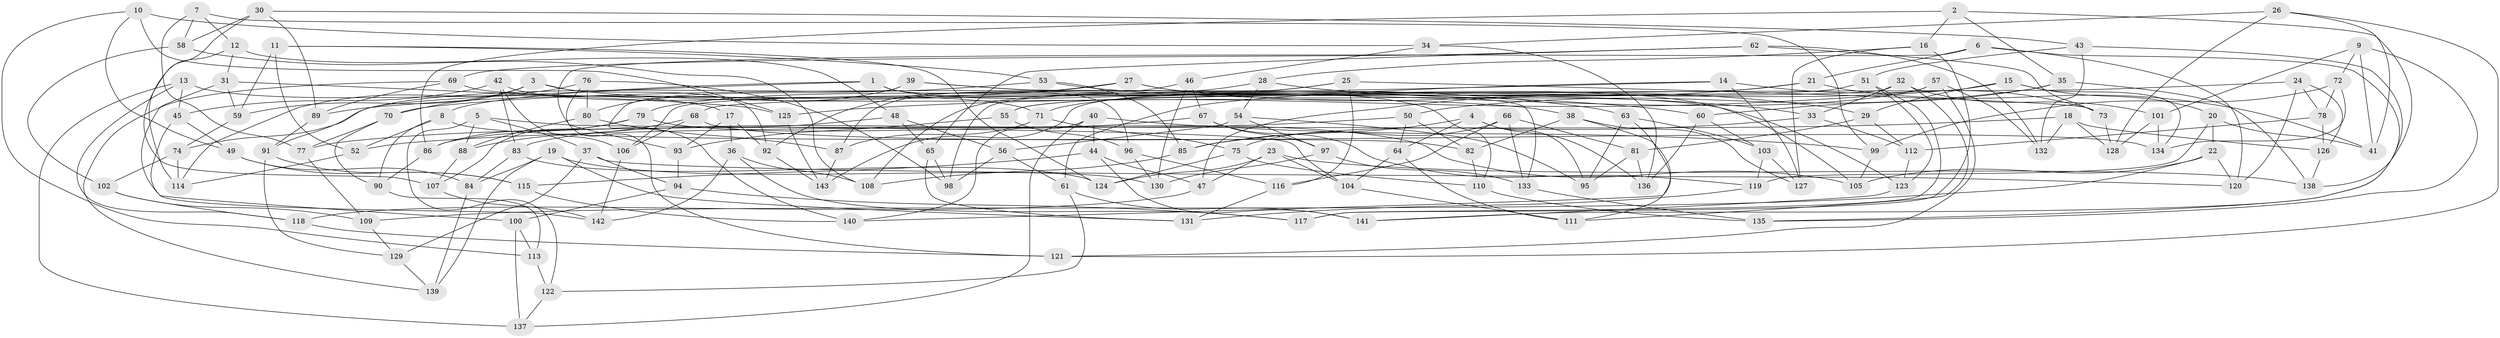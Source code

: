 // coarse degree distribution, {6: 0.5108695652173914, 5: 0.043478260869565216, 4: 0.42391304347826086, 3: 0.021739130434782608}
// Generated by graph-tools (version 1.1) at 2025/42/03/06/25 10:42:25]
// undirected, 143 vertices, 286 edges
graph export_dot {
graph [start="1"]
  node [color=gray90,style=filled];
  1;
  2;
  3;
  4;
  5;
  6;
  7;
  8;
  9;
  10;
  11;
  12;
  13;
  14;
  15;
  16;
  17;
  18;
  19;
  20;
  21;
  22;
  23;
  24;
  25;
  26;
  27;
  28;
  29;
  30;
  31;
  32;
  33;
  34;
  35;
  36;
  37;
  38;
  39;
  40;
  41;
  42;
  43;
  44;
  45;
  46;
  47;
  48;
  49;
  50;
  51;
  52;
  53;
  54;
  55;
  56;
  57;
  58;
  59;
  60;
  61;
  62;
  63;
  64;
  65;
  66;
  67;
  68;
  69;
  70;
  71;
  72;
  73;
  74;
  75;
  76;
  77;
  78;
  79;
  80;
  81;
  82;
  83;
  84;
  85;
  86;
  87;
  88;
  89;
  90;
  91;
  92;
  93;
  94;
  95;
  96;
  97;
  98;
  99;
  100;
  101;
  102;
  103;
  104;
  105;
  106;
  107;
  108;
  109;
  110;
  111;
  112;
  113;
  114;
  115;
  116;
  117;
  118;
  119;
  120;
  121;
  122;
  123;
  124;
  125;
  126;
  127;
  128;
  129;
  130;
  131;
  132;
  133;
  134;
  135;
  136;
  137;
  138;
  139;
  140;
  141;
  142;
  143;
  1 -- 91;
  1 -- 110;
  1 -- 96;
  1 -- 8;
  2 -- 86;
  2 -- 16;
  2 -- 35;
  2 -- 138;
  3 -- 70;
  3 -- 38;
  3 -- 59;
  3 -- 92;
  4 -- 136;
  4 -- 95;
  4 -- 64;
  4 -- 85;
  5 -- 37;
  5 -- 104;
  5 -- 88;
  5 -- 122;
  6 -- 21;
  6 -- 120;
  6 -- 135;
  6 -- 93;
  7 -- 99;
  7 -- 77;
  7 -- 58;
  7 -- 12;
  8 -- 52;
  8 -- 82;
  8 -- 90;
  9 -- 135;
  9 -- 101;
  9 -- 41;
  9 -- 72;
  10 -- 49;
  10 -- 34;
  10 -- 125;
  10 -- 113;
  11 -- 124;
  11 -- 53;
  11 -- 59;
  11 -- 52;
  12 -- 31;
  12 -- 48;
  12 -- 114;
  13 -- 137;
  13 -- 45;
  13 -- 17;
  13 -- 118;
  14 -- 70;
  14 -- 61;
  14 -- 127;
  14 -- 73;
  15 -- 29;
  15 -- 20;
  15 -- 125;
  15 -- 134;
  16 -- 28;
  16 -- 127;
  16 -- 117;
  17 -- 92;
  17 -- 93;
  17 -- 36;
  18 -- 132;
  18 -- 128;
  18 -- 52;
  18 -- 126;
  19 -- 131;
  19 -- 84;
  19 -- 139;
  19 -- 130;
  20 -- 41;
  20 -- 22;
  20 -- 119;
  21 -- 55;
  21 -- 47;
  21 -- 41;
  22 -- 105;
  22 -- 109;
  22 -- 120;
  23 -- 104;
  23 -- 124;
  23 -- 47;
  23 -- 138;
  24 -- 68;
  24 -- 126;
  24 -- 78;
  24 -- 120;
  25 -- 98;
  25 -- 73;
  25 -- 108;
  25 -- 116;
  26 -- 41;
  26 -- 121;
  26 -- 34;
  26 -- 128;
  27 -- 89;
  27 -- 29;
  27 -- 92;
  27 -- 105;
  28 -- 33;
  28 -- 79;
  28 -- 54;
  29 -- 112;
  29 -- 81;
  30 -- 107;
  30 -- 58;
  30 -- 89;
  30 -- 43;
  31 -- 125;
  31 -- 142;
  31 -- 59;
  32 -- 33;
  32 -- 101;
  32 -- 106;
  32 -- 111;
  33 -- 112;
  33 -- 85;
  34 -- 46;
  34 -- 136;
  35 -- 138;
  35 -- 50;
  35 -- 60;
  36 -- 142;
  36 -- 117;
  36 -- 108;
  37 -- 129;
  37 -- 94;
  37 -- 120;
  38 -- 82;
  38 -- 127;
  38 -- 111;
  39 -- 133;
  39 -- 63;
  39 -- 80;
  39 -- 140;
  40 -- 99;
  40 -- 140;
  40 -- 137;
  40 -- 44;
  42 -- 45;
  42 -- 71;
  42 -- 106;
  42 -- 83;
  43 -- 141;
  43 -- 51;
  43 -- 132;
  44 -- 141;
  44 -- 115;
  44 -- 47;
  45 -- 100;
  45 -- 49;
  46 -- 67;
  46 -- 87;
  46 -- 130;
  47 -- 118;
  48 -- 65;
  48 -- 56;
  48 -- 86;
  49 -- 84;
  49 -- 115;
  50 -- 64;
  50 -- 77;
  50 -- 82;
  51 -- 55;
  51 -- 117;
  51 -- 123;
  52 -- 114;
  53 -- 85;
  53 -- 74;
  53 -- 60;
  54 -- 97;
  54 -- 56;
  54 -- 95;
  55 -- 96;
  55 -- 93;
  56 -- 61;
  56 -- 98;
  57 -- 143;
  57 -- 121;
  57 -- 71;
  57 -- 132;
  58 -- 102;
  58 -- 108;
  59 -- 74;
  60 -- 103;
  60 -- 136;
  61 -- 141;
  61 -- 122;
  62 -- 73;
  62 -- 65;
  62 -- 132;
  62 -- 69;
  63 -- 95;
  63 -- 140;
  63 -- 103;
  64 -- 111;
  64 -- 104;
  65 -- 131;
  65 -- 98;
  66 -- 133;
  66 -- 75;
  66 -- 116;
  66 -- 81;
  67 -- 83;
  67 -- 119;
  67 -- 97;
  68 -- 88;
  68 -- 134;
  68 -- 106;
  69 -- 139;
  69 -- 123;
  69 -- 89;
  70 -- 77;
  70 -- 90;
  71 -- 75;
  71 -- 87;
  72 -- 78;
  72 -- 134;
  72 -- 99;
  73 -- 128;
  74 -- 102;
  74 -- 114;
  75 -- 124;
  75 -- 110;
  76 -- 98;
  76 -- 114;
  76 -- 80;
  76 -- 121;
  77 -- 109;
  78 -- 112;
  78 -- 126;
  79 -- 86;
  79 -- 105;
  79 -- 107;
  80 -- 87;
  80 -- 88;
  81 -- 136;
  81 -- 95;
  82 -- 110;
  83 -- 84;
  83 -- 124;
  84 -- 139;
  85 -- 108;
  86 -- 90;
  87 -- 143;
  88 -- 107;
  89 -- 91;
  90 -- 113;
  91 -- 129;
  91 -- 115;
  92 -- 143;
  93 -- 94;
  94 -- 117;
  94 -- 100;
  96 -- 130;
  96 -- 116;
  97 -- 133;
  97 -- 130;
  99 -- 105;
  100 -- 137;
  100 -- 113;
  101 -- 134;
  101 -- 128;
  102 -- 109;
  102 -- 118;
  103 -- 119;
  103 -- 127;
  104 -- 111;
  106 -- 142;
  107 -- 142;
  109 -- 129;
  110 -- 135;
  112 -- 123;
  113 -- 122;
  115 -- 140;
  116 -- 131;
  118 -- 121;
  119 -- 131;
  122 -- 137;
  123 -- 141;
  125 -- 143;
  126 -- 138;
  129 -- 139;
  133 -- 135;
}
